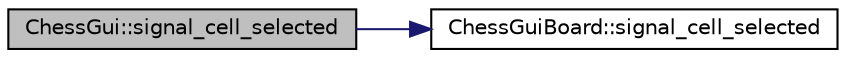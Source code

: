 digraph G
{
  bgcolor="transparent";
  edge [fontname="Helvetica",fontsize="10",labelfontname="Helvetica",labelfontsize="10"];
  node [fontname="Helvetica",fontsize="10",shape=record];
  rankdir=LR;
  Node1 [label="ChessGui::signal_cell_selected",height=0.2,width=0.4,color="black", fillcolor="grey75", style="filled" fontcolor="black"];
  Node1 -> Node2 [color="midnightblue",fontsize="10",style="solid",fontname="Helvetica"];
  Node2 [label="ChessGuiBoard::signal_cell_selected",height=0.2,width=0.4,color="black",URL="$d3/da9/classChessGuiBoard.html#a7cd56f0da9942720e166f4f9a2563082",tooltip="emited when a butten is pressed over a square"];
}
